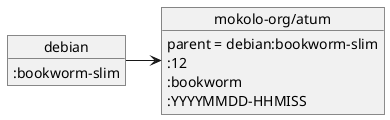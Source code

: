 @startuml
top to bottom direction

object debian
object "mokolo-org/atum" as atum

debian -> atum

debian : :bookworm-slim

atum : parent = debian:bookworm-slim
atum : :12
atum : :bookworm
atum : :YYYYMMDD-HHMISS
@enduml

